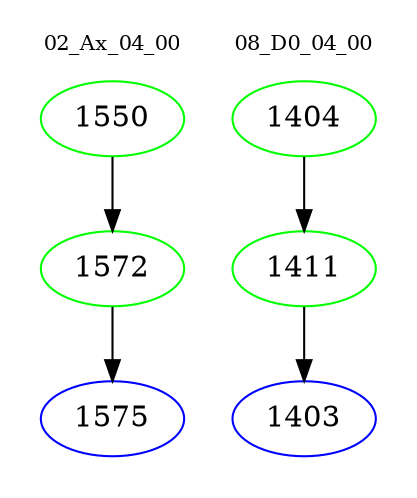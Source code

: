 digraph{
subgraph cluster_0 {
color = white
label = "02_Ax_04_00";
fontsize=10;
T0_1550 [label="1550", color="green"]
T0_1550 -> T0_1572 [color="black"]
T0_1572 [label="1572", color="green"]
T0_1572 -> T0_1575 [color="black"]
T0_1575 [label="1575", color="blue"]
}
subgraph cluster_1 {
color = white
label = "08_D0_04_00";
fontsize=10;
T1_1404 [label="1404", color="green"]
T1_1404 -> T1_1411 [color="black"]
T1_1411 [label="1411", color="green"]
T1_1411 -> T1_1403 [color="black"]
T1_1403 [label="1403", color="blue"]
}
}
